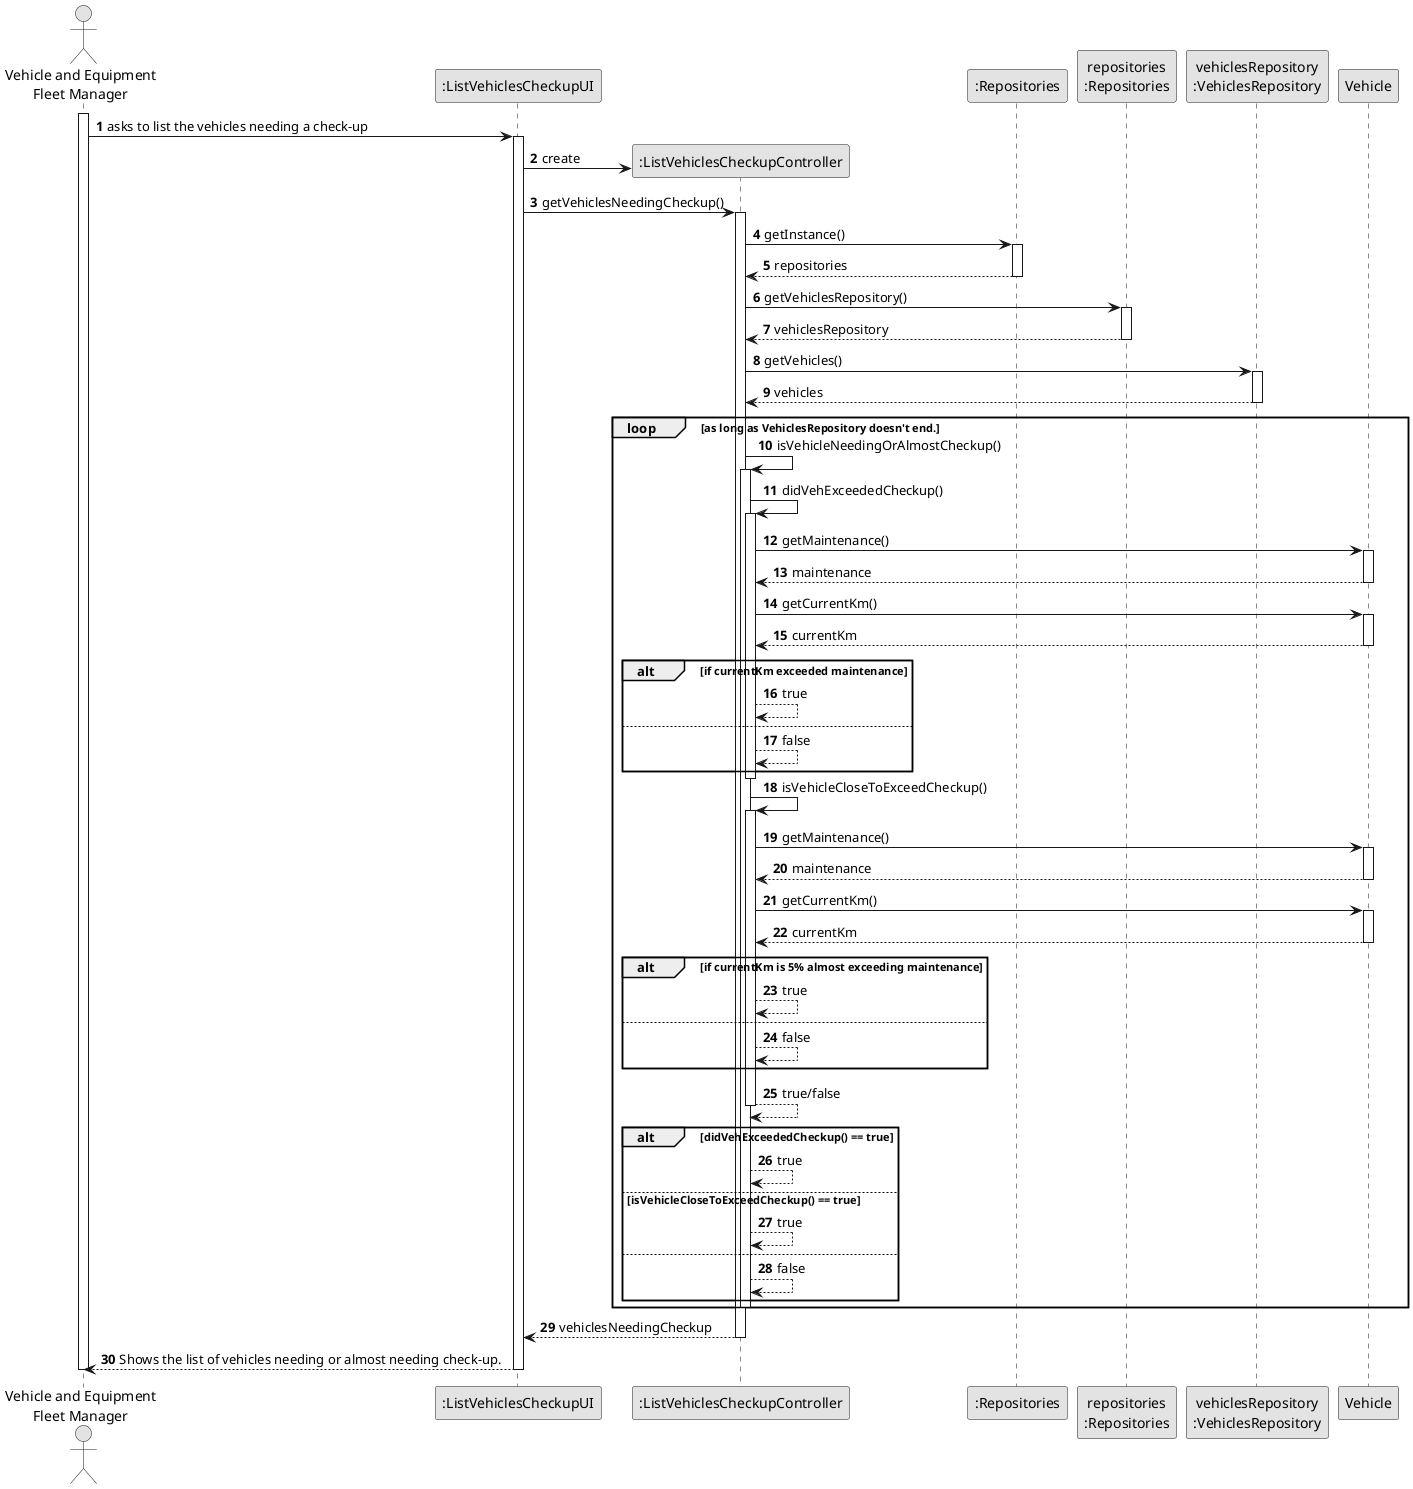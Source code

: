 @startuml
skinparam monochrome true
skinparam packageStyle rectangle
skinparam shadowing false

autonumber

'hide footbox
actor "Vehicle and Equipment\nFleet Manager" as ADM
participant ":ListVehiclesCheckupUI" as UI
participant ":ListVehiclesCheckupController" as CTRL
participant ":Repositories" as RepositorySingleton
participant "repositories\n:Repositories" as PLAT
participant "vehiclesRepository\n:VehiclesRepository" as VehRepo
participant "Vehicle" as Veh

activate ADM
    ADM -> UI : asks to list the vehicles needing a check-up

    activate UI
        UI -> CTRL** : create
        UI -> CTRL : getVehiclesNeedingCheckup()

        activate CTRL

            CTRL -> RepositorySingleton : getInstance()

            activate RepositorySingleton
                RepositorySingleton --> CTRL: repositories
            deactivate RepositorySingleton

            CTRL -> PLAT : getVehiclesRepository()

            activate PLAT
                PLAT --> CTRL: vehiclesRepository
            deactivate PLAT

            CTRL -> VehRepo : getVehicles()

            activate VehRepo
                VehRepo --> CTRL : vehicles
            deactivate VehRepo

            loop as long as VehiclesRepository doesn't end.

                CTRL -> CTRL : isVehicleNeedingOrAlmostCheckup()

                activate CTRL

                    CTRL -> CTRL : didVehExceededCheckup()
                    activate CTRL

                        CTRL -> Veh : getMaintenance()
                        activate Veh
                            Veh --> CTRL : maintenance
                        deactivate Veh

                        CTRL -> Veh : getCurrentKm()
                        activate Veh
                            Veh --> CTRL : currentKm
                        deactivate Veh

                        alt if currentKm exceeded maintenance
                            CTRL --> CTRL : true
                        else
                            CTRL --> CTRL : false
                        end

                    deactivate CTRL

                    CTRL -> CTRL : isVehicleCloseToExceedCheckup()

                    activate CTRL
                        CTRL -> Veh : getMaintenance()
                        activate Veh
                            Veh --> CTRL : maintenance
                        deactivate Veh

                        CTRL -> Veh : getCurrentKm()
                        activate Veh
                            Veh --> CTRL : currentKm
                        deactivate Veh

                        alt if currentKm is 5% almost exceeding maintenance
                            CTRL --> CTRL : true
                        else
                            CTRL --> CTRL : false
                        end
                        CTRL --> CTRL : true/false
                    deactivate CTRL

                    alt didVehExceededCheckup() == true
                        CTRL --> CTRL : true
                    else isVehicleCloseToExceedCheckup() == true
                        CTRL --> CTRL : true
                    else
                        CTRL --> CTRL : false
                    end

                deactivate CTRL

            end

            CTRL --> UI : vehiclesNeedingCheckup
        deactivate CTRL

        UI --> ADM : Shows the list of vehicles needing or almost needing check-up.
    deactivate UI

deactivate ADM

@enduml